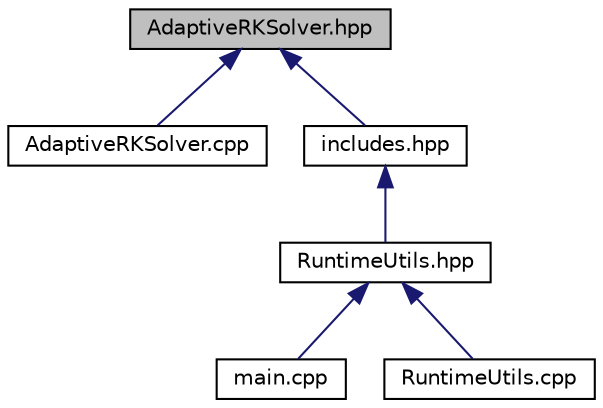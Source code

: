 digraph "AdaptiveRKSolver.hpp"
{
  edge [fontname="Helvetica",fontsize="10",labelfontname="Helvetica",labelfontsize="10"];
  node [fontname="Helvetica",fontsize="10",shape=record];
  Node16 [label="AdaptiveRKSolver.hpp",height=0.2,width=0.4,color="black", fillcolor="grey75", style="filled", fontcolor="black"];
  Node16 -> Node17 [dir="back",color="midnightblue",fontsize="10",style="solid"];
  Node17 [label="AdaptiveRKSolver.cpp",height=0.2,width=0.4,color="black", fillcolor="white", style="filled",URL="$AdaptiveRKSolver_8cpp.html"];
  Node16 -> Node18 [dir="back",color="midnightblue",fontsize="10",style="solid"];
  Node18 [label="includes.hpp",height=0.2,width=0.4,color="black", fillcolor="white", style="filled",URL="$includes_8hpp.html"];
  Node18 -> Node19 [dir="back",color="midnightblue",fontsize="10",style="solid"];
  Node19 [label="RuntimeUtils.hpp",height=0.2,width=0.4,color="black", fillcolor="white", style="filled",URL="$RuntimeUtils_8hpp.html"];
  Node19 -> Node20 [dir="back",color="midnightblue",fontsize="10",style="solid"];
  Node20 [label="main.cpp",height=0.2,width=0.4,color="black", fillcolor="white", style="filled",URL="$main_8cpp.html"];
  Node19 -> Node21 [dir="back",color="midnightblue",fontsize="10",style="solid"];
  Node21 [label="RuntimeUtils.cpp",height=0.2,width=0.4,color="black", fillcolor="white", style="filled",URL="$RuntimeUtils_8cpp.html"];
}
